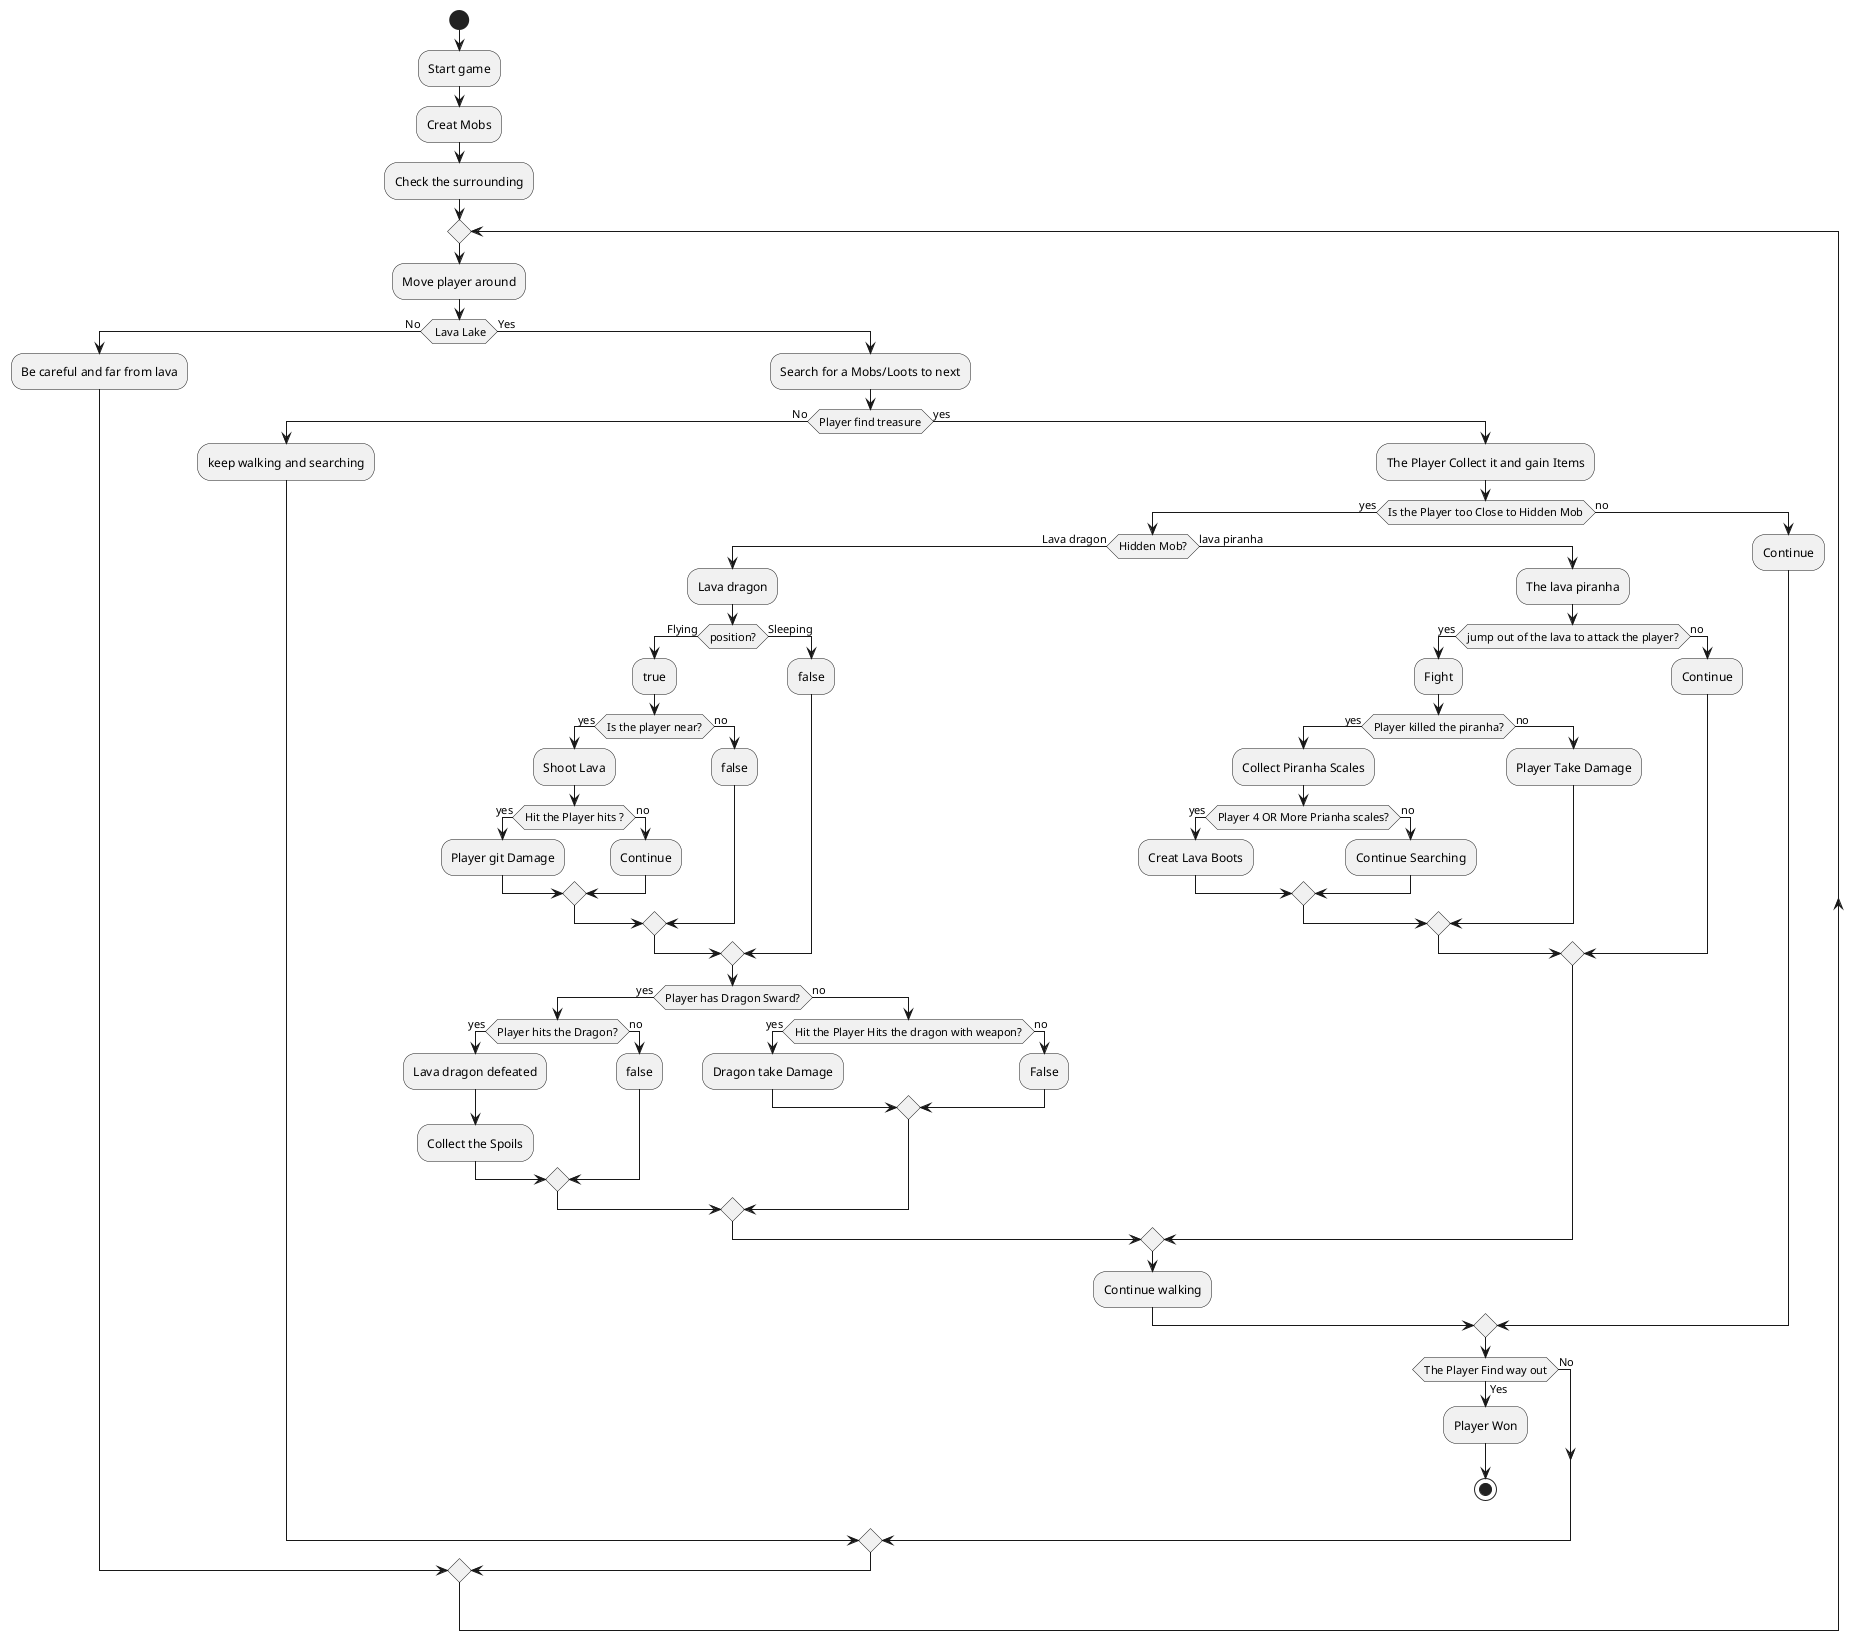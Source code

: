 
@startuml
'https://plantuml.com/activity-diagram-beta

start
:Start game;
:Creat Mobs;
:Check the surrounding;



repeat
:Move player around;
':Move Creatures to room;
  if ( Lava Lake) is (No) then
    :Be careful and far from lava;

  else (Yes)
  :Search for a Mobs/Loots to next;
  if (Player find treasure) is (No) then
    :keep walking and searching;
  else (yes)
    :The Player Collect it and gain Items;
    if (Is the Player too Close to Hidden Mob) is (yes) then
    if (Hidden Mob?) is (Lava dragon) then
      :Lava dragon;
      if (position?) is (Flying) then
        :true;
        if (Is the player near?) is (yes) then
          :Shoot Lava;
          if (Hit the Player hits ?) is (yes) then
            :Player git Damage;
          else (no)
            :Continue;
          endif
        else (no)
          :false;
        endif
      else (Sleeping)
        :false;
      endif

'      :Lava dragon weaken;
      if (Player has Dragon Sward?) is (yes) then
        if (Player hits the Dragon?) is (yes) then
          :Lava dragon defeated;
          :Collect the Spoils;
        else (no)
          :false;
        endif



      else (no)
        if (Hit the Player Hits the dragon with weapon?) is (yes) then
          :Dragon take Damage;
        else (no)
          :False;
        endif

      endif
    else (lava piranha)
      :The lava piranha;
      if (jump out of the lava to attack the player?) is (yes) then
        :Fight;
        if (Player killed the piranha?) is (yes) then
          :Collect Piranha Scales;
          if (Player 4 OR More Prianha scales?) is (yes) then
            :Creat Lava Boots;
          else (no)
            :Continue Searching;
          endif
        else (no)
          :Player Take Damage;
        endif
      else (no)
        :Continue;
      endif
    endif
      :Continue walking;
    else (no)
     :Continue;
    endif


if (The Player Find way out) then (No)

  else (Yes)
  :Player Won;
  stop


@enduml
